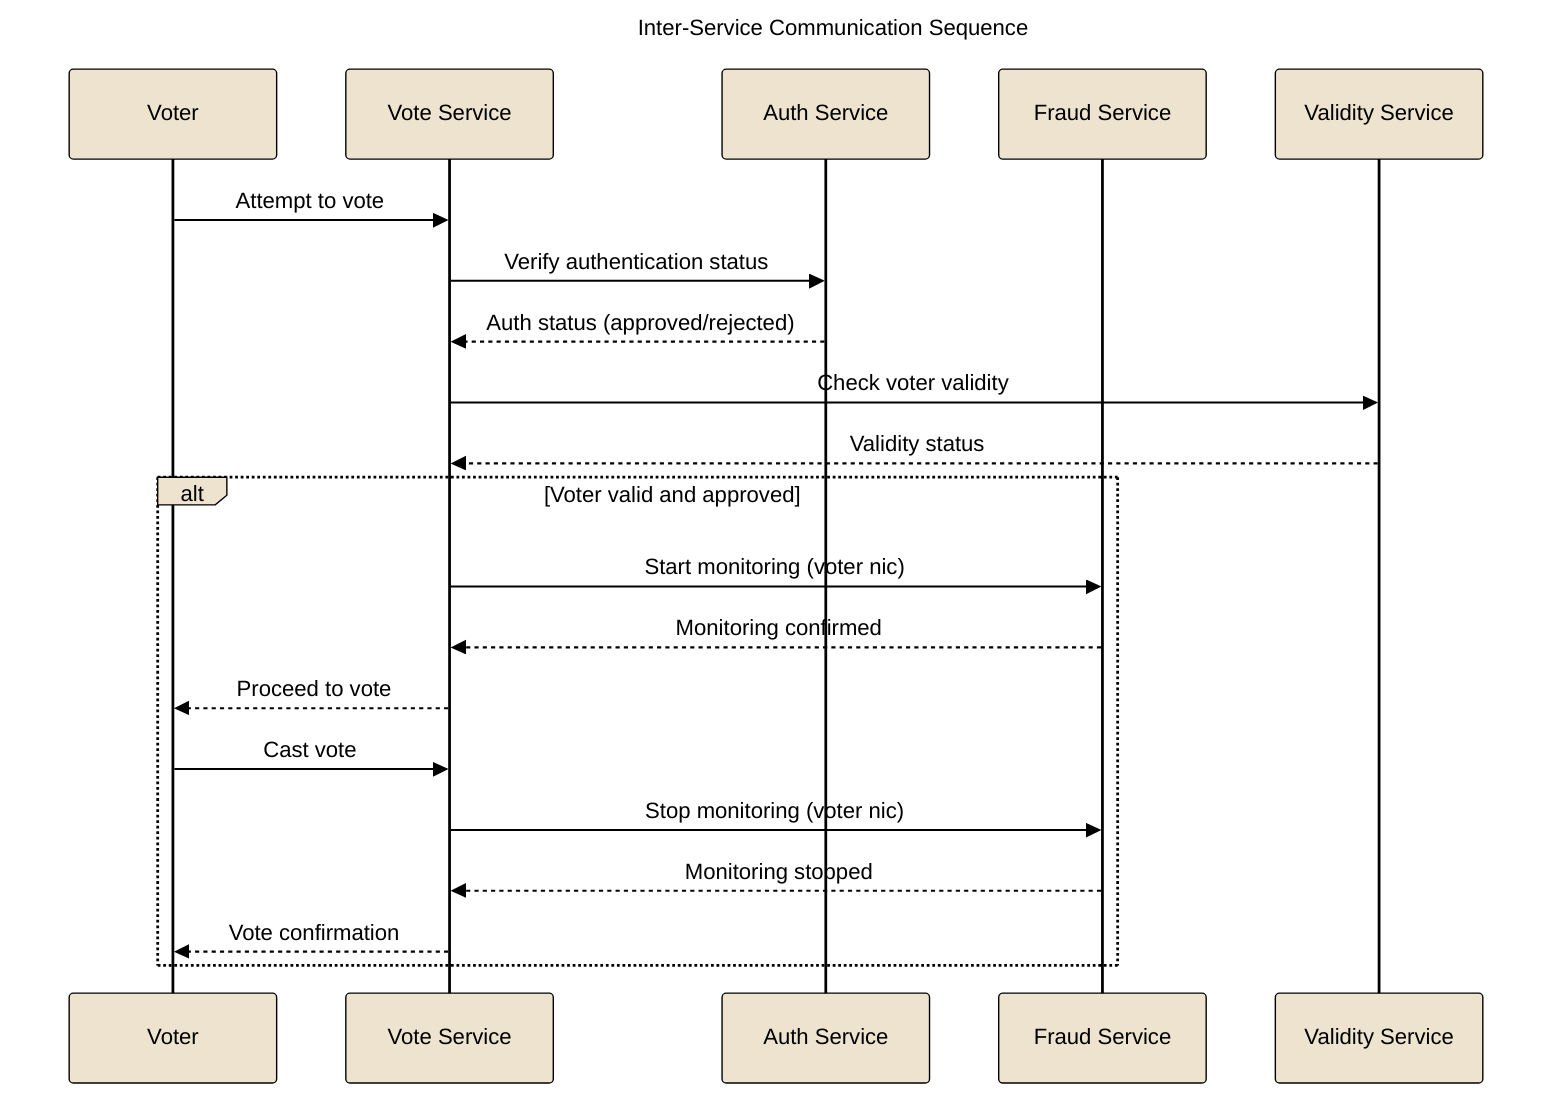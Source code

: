 ---
config:
  theme: 'base'
  themeVariables:
    primaryColor: '#EDE3CE'
    primaryTextColor: '#000000'
    primaryBorderColor: '#000000'
    lineColor: '#000000'
    secondaryColor: '#E3E1E1'
    tertiaryColor: '#FFFFFF'
---
sequenceDiagram
    title Inter-Service Communication Sequence
    participant V as Voter
    participant VS as Vote Service
    participant AS as Auth Service
    participant FS as Fraud Service
    participant VS2 as Validity Service

    V->>VS: Attempt to vote
    VS->>AS: Verify authentication status
    AS-->>VS: Auth status (approved/rejected)

    VS->>VS2: Check voter validity
    VS2-->>VS: Validity status

    alt Voter valid and approved
        VS->>FS: Start monitoring (voter nic)
        FS-->>VS: Monitoring confirmed
        VS-->>V: Proceed to vote

        V->>VS: Cast vote
        VS->>FS: Stop monitoring (voter nic)
        FS-->>VS: Monitoring stopped
        VS-->>V: Vote confirmation
    end